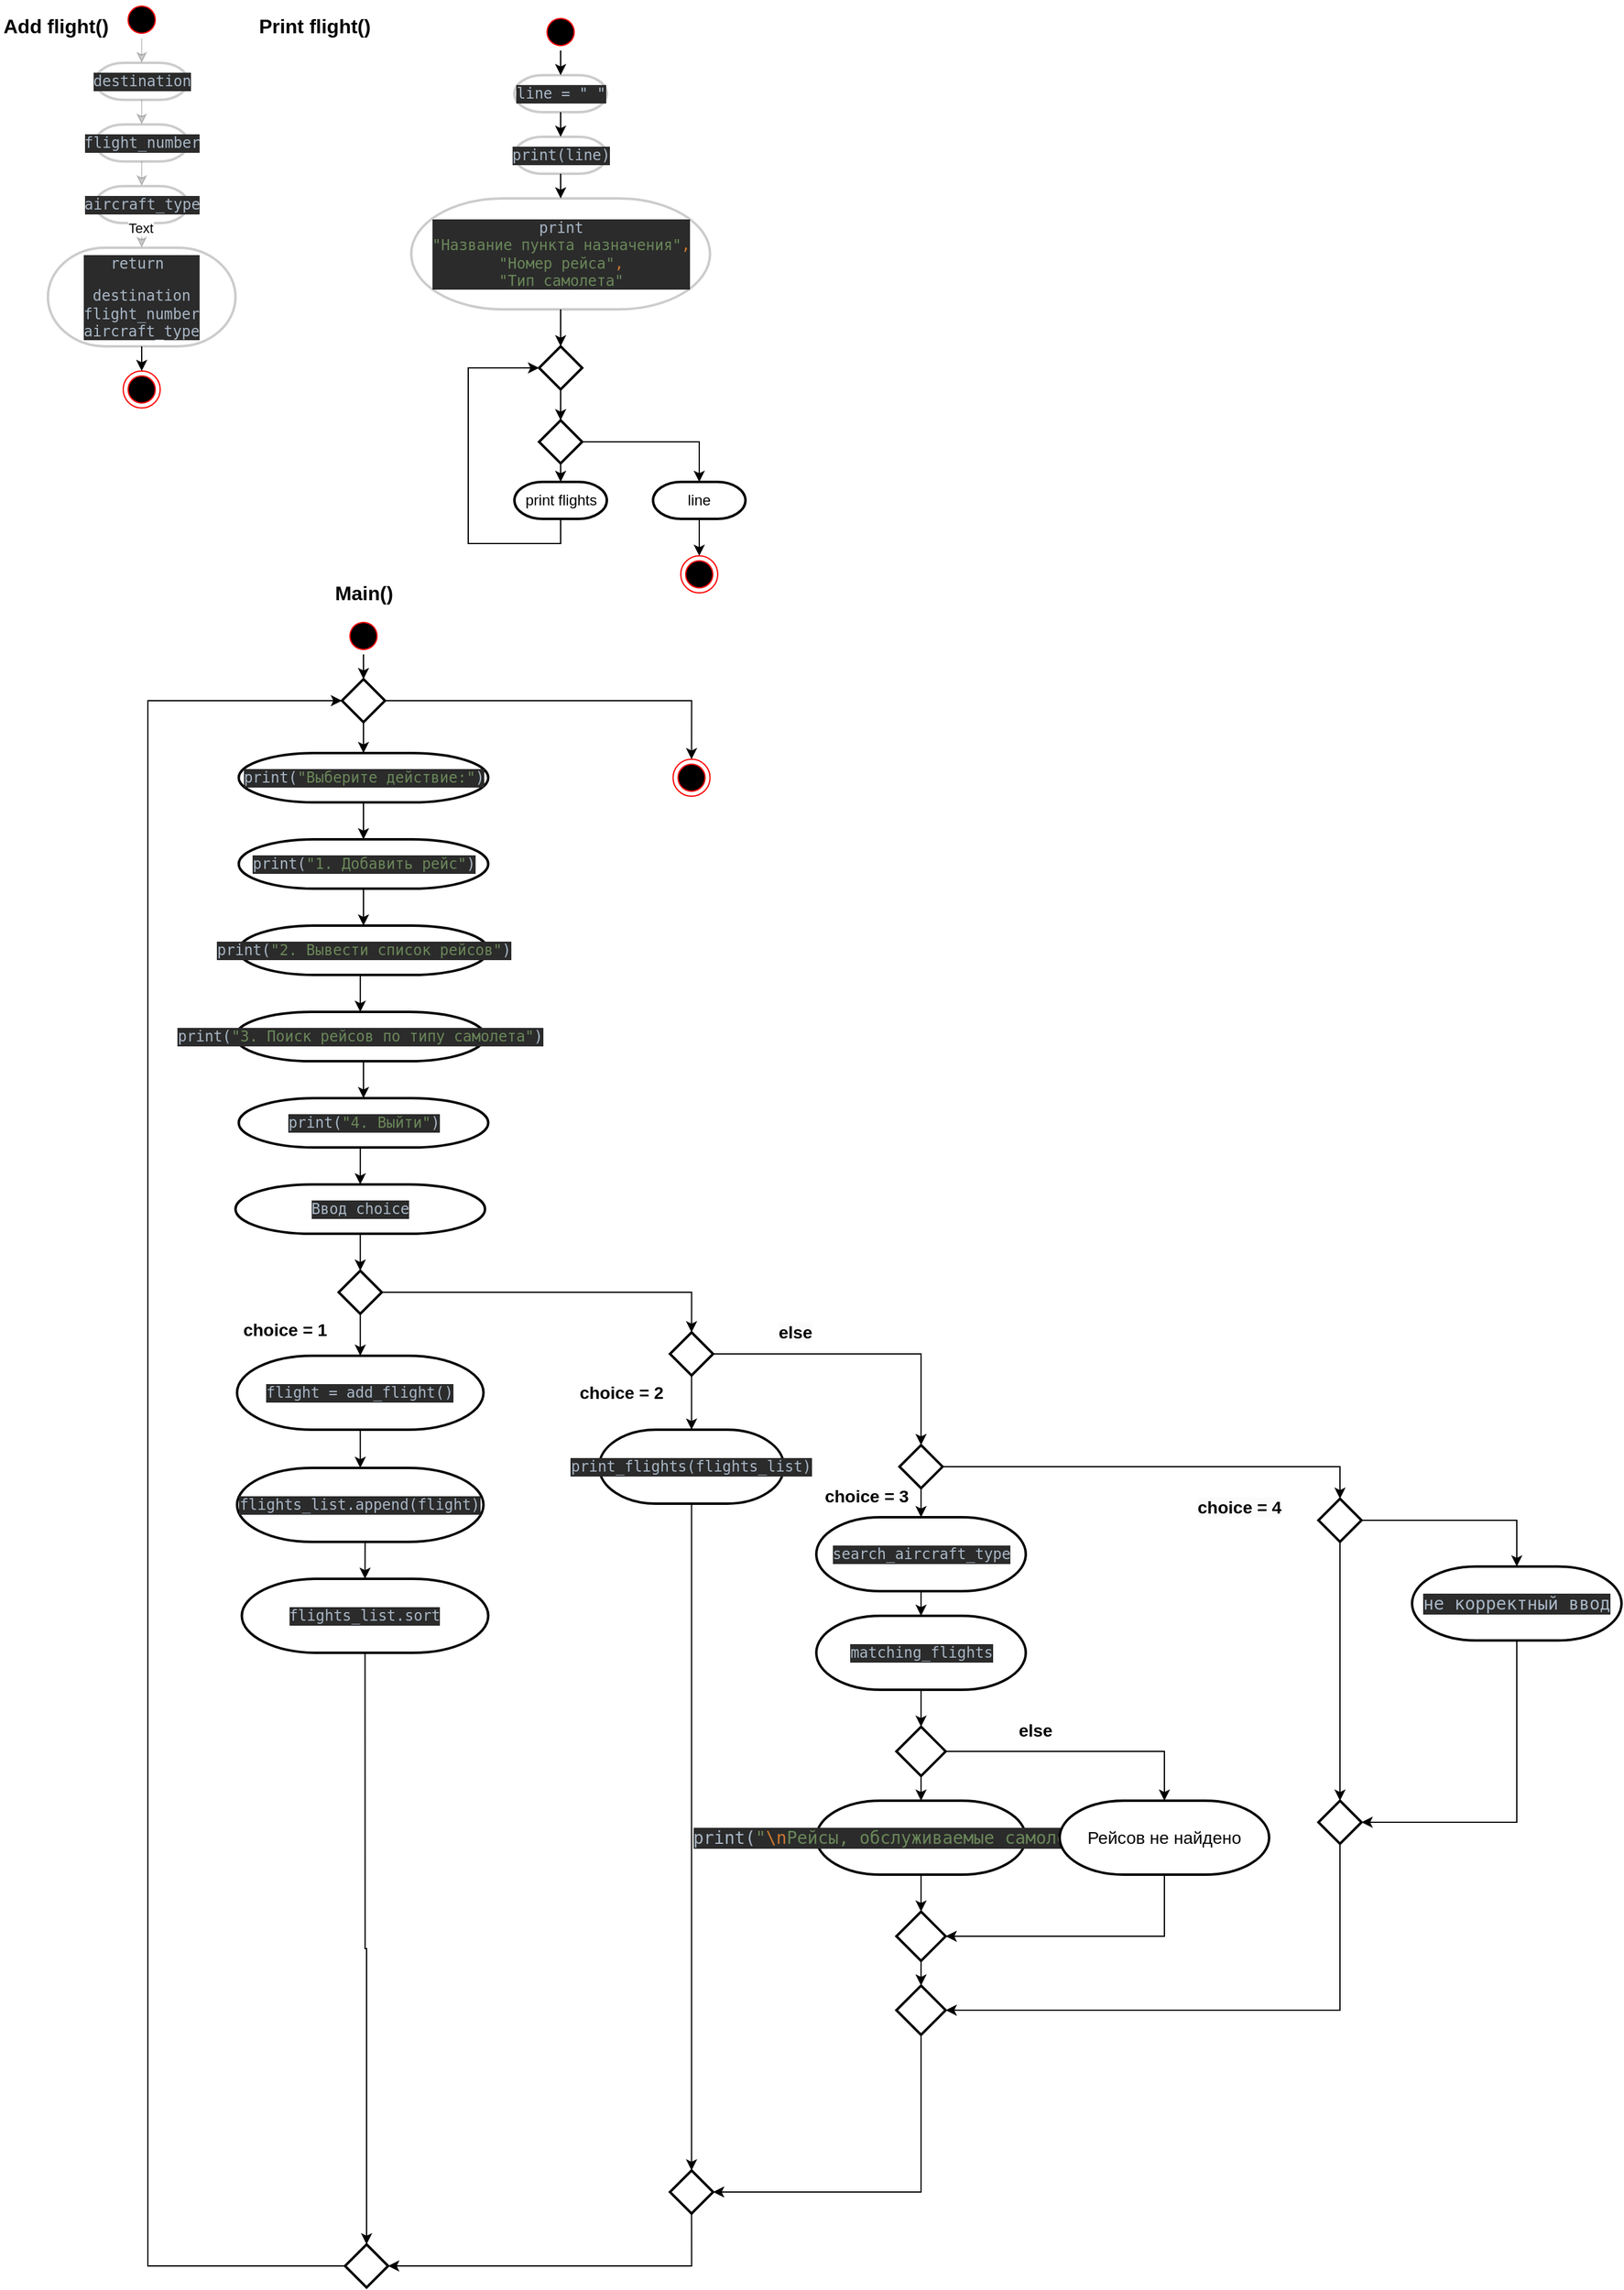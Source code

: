 <mxfile version="22.1.7" type="device">
  <diagram name="Страница — 1" id="RGuuhOLPze5geNlI02iR">
    <mxGraphModel dx="1603" dy="1957" grid="1" gridSize="10" guides="1" tooltips="1" connect="1" arrows="1" fold="1" page="1" pageScale="1" pageWidth="827" pageHeight="1169" math="0" shadow="0">
      <root>
        <mxCell id="0" />
        <mxCell id="1" parent="0" />
        <mxCell id="1J8COgdoGglpNRe98gTR-1" value="" style="ellipse;html=1;shape=startState;fillColor=#000000;strokeColor=#ff0000;" parent="1" vertex="1">
          <mxGeometry x="110.0" y="10" width="30" height="30" as="geometry" />
        </mxCell>
        <mxCell id="1J8COgdoGglpNRe98gTR-2" value="&lt;pre style=&quot;background-color:#2b2b2b;color:#a9b7c6;font-family:&#39;JetBrains Mono&#39;,monospace;font-size:9,8pt;&quot;&gt;destination&lt;/pre&gt;" style="strokeWidth=2;html=1;shape=mxgraph.flowchart.terminator;whiteSpace=wrap;opacity=20;" parent="1" vertex="1">
          <mxGeometry x="87.5" y="60" width="75" height="30" as="geometry" />
        </mxCell>
        <mxCell id="1J8COgdoGglpNRe98gTR-4" value="&lt;pre style=&quot;background-color:#2b2b2b;color:#a9b7c6;font-family:&#39;JetBrains Mono&#39;,monospace;font-size:9,8pt;&quot;&gt;flight_number&lt;/pre&gt;" style="strokeWidth=2;html=1;shape=mxgraph.flowchart.terminator;whiteSpace=wrap;opacity=20;" parent="1" vertex="1">
          <mxGeometry x="87.5" y="110" width="75" height="30" as="geometry" />
        </mxCell>
        <mxCell id="1J8COgdoGglpNRe98gTR-5" value="&lt;pre style=&quot;background-color:#2b2b2b;color:#a9b7c6;font-family:&#39;JetBrains Mono&#39;,monospace;font-size:9,8pt;&quot;&gt;aircraft_type&lt;/pre&gt;" style="strokeWidth=2;html=1;shape=mxgraph.flowchart.terminator;whiteSpace=wrap;opacity=20;" parent="1" vertex="1">
          <mxGeometry x="87.5" y="160" width="75" height="30" as="geometry" />
        </mxCell>
        <mxCell id="1J8COgdoGglpNRe98gTR-13" style="edgeStyle=orthogonalEdgeStyle;rounded=0;orthogonalLoop=1;jettySize=auto;html=1;exitX=0.5;exitY=1;exitDx=0;exitDy=0;exitPerimeter=0;entryX=0.5;entryY=0;entryDx=0;entryDy=0;" parent="1" source="1J8COgdoGglpNRe98gTR-7" target="1J8COgdoGglpNRe98gTR-12" edge="1">
          <mxGeometry relative="1" as="geometry" />
        </mxCell>
        <mxCell id="1J8COgdoGglpNRe98gTR-7" value="&lt;pre style=&quot;background-color:#2b2b2b;color:#a9b7c6;font-family:&#39;JetBrains Mono&#39;,monospace;font-size:9,8pt;&quot;&gt;&lt;pre style=&quot;font-family: &amp;quot;JetBrains Mono&amp;quot;, monospace;&quot;&gt;return &lt;/pre&gt;&lt;pre style=&quot;font-family: &amp;quot;JetBrains Mono&amp;quot;, monospace;&quot;&gt;destination&lt;br&gt;flight_number&lt;br&gt;aircraft_type&lt;/pre&gt;&lt;/pre&gt;" style="strokeWidth=2;html=1;shape=mxgraph.flowchart.terminator;whiteSpace=wrap;opacity=20;" parent="1" vertex="1">
          <mxGeometry x="48.88" y="210" width="152.25" height="80" as="geometry" />
        </mxCell>
        <mxCell id="1J8COgdoGglpNRe98gTR-8" style="edgeStyle=orthogonalEdgeStyle;rounded=0;orthogonalLoop=1;jettySize=auto;html=1;exitX=0.5;exitY=1;exitDx=0;exitDy=0;entryX=0.5;entryY=0;entryDx=0;entryDy=0;entryPerimeter=0;opacity=20;" parent="1" source="1J8COgdoGglpNRe98gTR-1" target="1J8COgdoGglpNRe98gTR-2" edge="1">
          <mxGeometry relative="1" as="geometry" />
        </mxCell>
        <mxCell id="1J8COgdoGglpNRe98gTR-9" style="edgeStyle=orthogonalEdgeStyle;rounded=0;orthogonalLoop=1;jettySize=auto;html=1;exitX=0.5;exitY=1;exitDx=0;exitDy=0;exitPerimeter=0;entryX=0.5;entryY=0;entryDx=0;entryDy=0;entryPerimeter=0;opacity=20;" parent="1" source="1J8COgdoGglpNRe98gTR-2" target="1J8COgdoGglpNRe98gTR-4" edge="1">
          <mxGeometry relative="1" as="geometry" />
        </mxCell>
        <mxCell id="1J8COgdoGglpNRe98gTR-10" style="edgeStyle=orthogonalEdgeStyle;rounded=0;orthogonalLoop=1;jettySize=auto;html=1;exitX=0.5;exitY=1;exitDx=0;exitDy=0;exitPerimeter=0;entryX=0.5;entryY=0;entryDx=0;entryDy=0;entryPerimeter=0;opacity=20;" parent="1" source="1J8COgdoGglpNRe98gTR-4" target="1J8COgdoGglpNRe98gTR-5" edge="1">
          <mxGeometry relative="1" as="geometry" />
        </mxCell>
        <mxCell id="1J8COgdoGglpNRe98gTR-11" style="edgeStyle=orthogonalEdgeStyle;rounded=0;orthogonalLoop=1;jettySize=auto;html=1;exitX=0.5;exitY=1;exitDx=0;exitDy=0;exitPerimeter=0;entryX=0.5;entryY=0;entryDx=0;entryDy=0;entryPerimeter=0;opacity=20;" parent="1" source="1J8COgdoGglpNRe98gTR-5" target="1J8COgdoGglpNRe98gTR-7" edge="1">
          <mxGeometry relative="1" as="geometry" />
        </mxCell>
        <mxCell id="1J8COgdoGglpNRe98gTR-41" value="Text" style="edgeLabel;html=1;align=center;verticalAlign=middle;resizable=0;points=[];" parent="1J8COgdoGglpNRe98gTR-11" vertex="1" connectable="0">
          <mxGeometry x="-0.55" y="-1" relative="1" as="geometry">
            <mxPoint y="-1" as="offset" />
          </mxGeometry>
        </mxCell>
        <mxCell id="1J8COgdoGglpNRe98gTR-12" value="" style="ellipse;html=1;shape=endState;fillColor=#000000;strokeColor=#ff0000;" parent="1" vertex="1">
          <mxGeometry x="110" y="310" width="30" height="30" as="geometry" />
        </mxCell>
        <mxCell id="1J8COgdoGglpNRe98gTR-14" value="&lt;font style=&quot;font-size: 16px;&quot;&gt;Add flight()&lt;/font&gt;" style="text;align=center;fontStyle=1;verticalAlign=middle;spacingLeft=3;spacingRight=3;strokeColor=none;rotatable=0;points=[[0,0.5],[1,0.5]];portConstraint=eastwest;html=1;" parent="1" vertex="1">
          <mxGeometry x="10" y="10" width="90" height="40" as="geometry" />
        </mxCell>
        <mxCell id="1J8COgdoGglpNRe98gTR-15" value="&lt;font style=&quot;font-size: 16px;&quot;&gt;Print flight()&lt;/font&gt;" style="text;align=center;fontStyle=1;verticalAlign=middle;spacingLeft=3;spacingRight=3;strokeColor=none;rotatable=0;points=[[0,0.5],[1,0.5]];portConstraint=eastwest;html=1;" parent="1" vertex="1">
          <mxGeometry x="220" y="10" width="90" height="40" as="geometry" />
        </mxCell>
        <mxCell id="1J8COgdoGglpNRe98gTR-16" value="" style="ellipse;html=1;shape=startState;fillColor=#000000;strokeColor=#ff0000;" parent="1" vertex="1">
          <mxGeometry x="450.0" y="20" width="30" height="30" as="geometry" />
        </mxCell>
        <mxCell id="1J8COgdoGglpNRe98gTR-17" value="&lt;pre style=&quot;background-color:#2b2b2b;color:#a9b7c6;font-family:&#39;JetBrains Mono&#39;,monospace;font-size:9,8pt;&quot;&gt;&lt;pre style=&quot;font-family: &amp;quot;JetBrains Mono&amp;quot;, monospace;&quot;&gt;line = &quot; &quot;&lt;/pre&gt;&lt;/pre&gt;" style="strokeWidth=2;html=1;shape=mxgraph.flowchart.terminator;whiteSpace=wrap;opacity=20;" parent="1" vertex="1">
          <mxGeometry x="427.5" y="70" width="75" height="30" as="geometry" />
        </mxCell>
        <mxCell id="1J8COgdoGglpNRe98gTR-20" value="&lt;pre style=&quot;background-color:#2b2b2b;color:#a9b7c6;font-family:&#39;JetBrains Mono&#39;,monospace;font-size:9,8pt;&quot;&gt;&lt;pre style=&quot;font-family: &amp;quot;JetBrains Mono&amp;quot;, monospace;&quot;&gt;print(line)&lt;/pre&gt;&lt;/pre&gt;" style="strokeWidth=2;html=1;shape=mxgraph.flowchart.terminator;whiteSpace=wrap;opacity=20;" parent="1" vertex="1">
          <mxGeometry x="427.5" y="120" width="75" height="30" as="geometry" />
        </mxCell>
        <mxCell id="1J8COgdoGglpNRe98gTR-23" value="&lt;pre style=&quot;background-color:#2b2b2b;color:#a9b7c6;font-family:&#39;JetBrains Mono&#39;,monospace;font-size:9,8pt;&quot;&gt;&lt;pre style=&quot;font-family: &amp;quot;JetBrains Mono&amp;quot;, monospace;&quot;&gt;print&lt;span style=&quot;color:#8888c6;&quot;&gt;&lt;br&gt;&lt;/span&gt;&lt;span style=&quot;color:#6a8759;&quot;&gt;&quot;Название пункта назначения&quot;&lt;/span&gt;&lt;span style=&quot;color:#cc7832;&quot;&gt;,&lt;br&gt;&lt;/span&gt;&lt;span style=&quot;color:#6a8759;&quot;&gt;&quot;Номер рейса&quot;&lt;/span&gt;&lt;span style=&quot;color:#cc7832;&quot;&gt;,&lt;br&gt;&lt;/span&gt;&lt;span style=&quot;color:#6a8759;&quot;&gt;&quot;Тип самолета&quot;&lt;/span&gt;&lt;/pre&gt;&lt;/pre&gt;" style="strokeWidth=2;html=1;shape=mxgraph.flowchart.terminator;whiteSpace=wrap;opacity=20;" parent="1" vertex="1">
          <mxGeometry x="343.75" y="170" width="242.5" height="90" as="geometry" />
        </mxCell>
        <mxCell id="1J8COgdoGglpNRe98gTR-24" style="edgeStyle=orthogonalEdgeStyle;rounded=0;orthogonalLoop=1;jettySize=auto;html=1;exitX=0.5;exitY=1;exitDx=0;exitDy=0;entryX=0.5;entryY=0;entryDx=0;entryDy=0;entryPerimeter=0;" parent="1" source="1J8COgdoGglpNRe98gTR-16" target="1J8COgdoGglpNRe98gTR-17" edge="1">
          <mxGeometry relative="1" as="geometry" />
        </mxCell>
        <mxCell id="1J8COgdoGglpNRe98gTR-25" style="edgeStyle=orthogonalEdgeStyle;rounded=0;orthogonalLoop=1;jettySize=auto;html=1;exitX=0.5;exitY=1;exitDx=0;exitDy=0;exitPerimeter=0;entryX=0.5;entryY=0;entryDx=0;entryDy=0;entryPerimeter=0;" parent="1" source="1J8COgdoGglpNRe98gTR-17" target="1J8COgdoGglpNRe98gTR-20" edge="1">
          <mxGeometry relative="1" as="geometry" />
        </mxCell>
        <mxCell id="1J8COgdoGglpNRe98gTR-26" style="edgeStyle=orthogonalEdgeStyle;rounded=0;orthogonalLoop=1;jettySize=auto;html=1;exitX=0.5;exitY=1;exitDx=0;exitDy=0;exitPerimeter=0;entryX=0.5;entryY=0;entryDx=0;entryDy=0;entryPerimeter=0;" parent="1" source="1J8COgdoGglpNRe98gTR-20" target="1J8COgdoGglpNRe98gTR-23" edge="1">
          <mxGeometry relative="1" as="geometry" />
        </mxCell>
        <mxCell id="1J8COgdoGglpNRe98gTR-27" value="" style="strokeWidth=2;html=1;shape=mxgraph.flowchart.decision;whiteSpace=wrap;" parent="1" vertex="1">
          <mxGeometry x="447.5" y="290" width="35" height="35" as="geometry" />
        </mxCell>
        <mxCell id="1J8COgdoGglpNRe98gTR-29" style="edgeStyle=orthogonalEdgeStyle;rounded=0;orthogonalLoop=1;jettySize=auto;html=1;exitX=0.5;exitY=1;exitDx=0;exitDy=0;exitPerimeter=0;entryX=0.5;entryY=0;entryDx=0;entryDy=0;entryPerimeter=0;" parent="1" source="1J8COgdoGglpNRe98gTR-23" target="1J8COgdoGglpNRe98gTR-27" edge="1">
          <mxGeometry relative="1" as="geometry" />
        </mxCell>
        <mxCell id="1J8COgdoGglpNRe98gTR-30" value="" style="strokeWidth=2;html=1;shape=mxgraph.flowchart.decision;whiteSpace=wrap;" parent="1" vertex="1">
          <mxGeometry x="447.5" y="350" width="35" height="35" as="geometry" />
        </mxCell>
        <mxCell id="1J8COgdoGglpNRe98gTR-31" style="edgeStyle=orthogonalEdgeStyle;rounded=0;orthogonalLoop=1;jettySize=auto;html=1;exitX=0.5;exitY=1;exitDx=0;exitDy=0;exitPerimeter=0;entryX=0.5;entryY=0;entryDx=0;entryDy=0;entryPerimeter=0;" parent="1" source="1J8COgdoGglpNRe98gTR-27" target="1J8COgdoGglpNRe98gTR-30" edge="1">
          <mxGeometry relative="1" as="geometry" />
        </mxCell>
        <mxCell id="1J8COgdoGglpNRe98gTR-32" value="print flights" style="strokeWidth=2;html=1;shape=mxgraph.flowchart.terminator;whiteSpace=wrap;" parent="1" vertex="1">
          <mxGeometry x="427.5" y="400" width="75" height="30" as="geometry" />
        </mxCell>
        <mxCell id="1J8COgdoGglpNRe98gTR-33" style="edgeStyle=orthogonalEdgeStyle;rounded=0;orthogonalLoop=1;jettySize=auto;html=1;exitX=0.5;exitY=1;exitDx=0;exitDy=0;exitPerimeter=0;entryX=0;entryY=0.5;entryDx=0;entryDy=0;entryPerimeter=0;" parent="1" source="1J8COgdoGglpNRe98gTR-32" target="1J8COgdoGglpNRe98gTR-27" edge="1">
          <mxGeometry relative="1" as="geometry">
            <Array as="points">
              <mxPoint x="465" y="450" />
              <mxPoint x="390" y="450" />
              <mxPoint x="390" y="308" />
            </Array>
          </mxGeometry>
        </mxCell>
        <mxCell id="1J8COgdoGglpNRe98gTR-34" style="edgeStyle=orthogonalEdgeStyle;rounded=0;orthogonalLoop=1;jettySize=auto;html=1;exitX=0.5;exitY=1;exitDx=0;exitDy=0;exitPerimeter=0;entryX=0.5;entryY=0;entryDx=0;entryDy=0;entryPerimeter=0;" parent="1" source="1J8COgdoGglpNRe98gTR-30" target="1J8COgdoGglpNRe98gTR-32" edge="1">
          <mxGeometry relative="1" as="geometry" />
        </mxCell>
        <mxCell id="1J8COgdoGglpNRe98gTR-38" style="edgeStyle=orthogonalEdgeStyle;rounded=0;orthogonalLoop=1;jettySize=auto;html=1;exitX=0.5;exitY=1;exitDx=0;exitDy=0;exitPerimeter=0;entryX=0.5;entryY=0;entryDx=0;entryDy=0;" parent="1" source="1J8COgdoGglpNRe98gTR-35" target="1J8COgdoGglpNRe98gTR-37" edge="1">
          <mxGeometry relative="1" as="geometry" />
        </mxCell>
        <mxCell id="1J8COgdoGglpNRe98gTR-35" value="line" style="strokeWidth=2;html=1;shape=mxgraph.flowchart.terminator;whiteSpace=wrap;" parent="1" vertex="1">
          <mxGeometry x="540" y="400" width="75" height="30" as="geometry" />
        </mxCell>
        <mxCell id="1J8COgdoGglpNRe98gTR-36" style="edgeStyle=orthogonalEdgeStyle;rounded=0;orthogonalLoop=1;jettySize=auto;html=1;exitX=1;exitY=0.5;exitDx=0;exitDy=0;exitPerimeter=0;entryX=0.5;entryY=0;entryDx=0;entryDy=0;entryPerimeter=0;" parent="1" source="1J8COgdoGglpNRe98gTR-30" target="1J8COgdoGglpNRe98gTR-35" edge="1">
          <mxGeometry relative="1" as="geometry" />
        </mxCell>
        <mxCell id="1J8COgdoGglpNRe98gTR-37" value="" style="ellipse;html=1;shape=endState;fillColor=#000000;strokeColor=#ff0000;" parent="1" vertex="1">
          <mxGeometry x="562.5" y="460" width="30" height="30" as="geometry" />
        </mxCell>
        <mxCell id="1J8COgdoGglpNRe98gTR-39" value="" style="ellipse;html=1;shape=startState;fillColor=#000000;strokeColor=#ff0000;" parent="1" vertex="1">
          <mxGeometry x="290.0" y="510" width="30" height="30" as="geometry" />
        </mxCell>
        <mxCell id="1J8COgdoGglpNRe98gTR-40" value="&lt;span style=&quot;font-size: 16px;&quot;&gt;Main()&lt;/span&gt;" style="text;align=center;fontStyle=1;verticalAlign=middle;spacingLeft=3;spacingRight=3;strokeColor=none;rotatable=0;points=[[0,0.5],[1,0.5]];portConstraint=eastwest;html=1;" parent="1" vertex="1">
          <mxGeometry x="260" y="470" width="90" height="40" as="geometry" />
        </mxCell>
        <mxCell id="m5MO_5p6KU7rz5Gvj3Ky-14" style="edgeStyle=orthogonalEdgeStyle;rounded=0;orthogonalLoop=1;jettySize=auto;html=1;exitX=1;exitY=0.5;exitDx=0;exitDy=0;exitPerimeter=0;entryX=0.5;entryY=0;entryDx=0;entryDy=0;" edge="1" parent="1" source="1J8COgdoGglpNRe98gTR-42" target="m5MO_5p6KU7rz5Gvj3Ky-13">
          <mxGeometry relative="1" as="geometry" />
        </mxCell>
        <mxCell id="1J8COgdoGglpNRe98gTR-42" value="" style="strokeWidth=2;html=1;shape=mxgraph.flowchart.decision;whiteSpace=wrap;" parent="1" vertex="1">
          <mxGeometry x="287.5" y="560" width="35" height="35" as="geometry" />
        </mxCell>
        <mxCell id="1J8COgdoGglpNRe98gTR-43" style="edgeStyle=orthogonalEdgeStyle;rounded=0;orthogonalLoop=1;jettySize=auto;html=1;exitX=0.5;exitY=1;exitDx=0;exitDy=0;entryX=0.5;entryY=0;entryDx=0;entryDy=0;entryPerimeter=0;" parent="1" source="1J8COgdoGglpNRe98gTR-39" target="1J8COgdoGglpNRe98gTR-42" edge="1">
          <mxGeometry relative="1" as="geometry" />
        </mxCell>
        <mxCell id="1J8COgdoGglpNRe98gTR-44" value="&lt;pre style=&quot;background-color:#2b2b2b;color:#a9b7c6;font-family:&#39;JetBrains Mono&#39;,monospace;font-size:9,8pt;&quot;&gt;print(&lt;span style=&quot;color:#6a8759;&quot;&gt;&quot;Выберите действие:&quot;&lt;/span&gt;)&lt;/pre&gt;" style="strokeWidth=2;html=1;shape=mxgraph.flowchart.terminator;whiteSpace=wrap;" parent="1" vertex="1">
          <mxGeometry x="203.75" y="620" width="202.5" height="40" as="geometry" />
        </mxCell>
        <mxCell id="1J8COgdoGglpNRe98gTR-45" style="edgeStyle=orthogonalEdgeStyle;rounded=0;orthogonalLoop=1;jettySize=auto;html=1;exitX=0.5;exitY=1;exitDx=0;exitDy=0;exitPerimeter=0;entryX=0.5;entryY=0;entryDx=0;entryDy=0;entryPerimeter=0;" parent="1" source="1J8COgdoGglpNRe98gTR-42" target="1J8COgdoGglpNRe98gTR-44" edge="1">
          <mxGeometry relative="1" as="geometry" />
        </mxCell>
        <mxCell id="1J8COgdoGglpNRe98gTR-48" value="&lt;pre style=&quot;background-color:#2b2b2b;color:#a9b7c6;font-family:&#39;JetBrains Mono&#39;,monospace;font-size:9,8pt;&quot;&gt;&lt;pre style=&quot;font-family: &amp;quot;JetBrains Mono&amp;quot;, monospace;&quot;&gt;print(&lt;span style=&quot;color:#6a8759;&quot;&gt;&quot;1. Добавить рейс&quot;&lt;/span&gt;)&lt;/pre&gt;&lt;/pre&gt;" style="strokeWidth=2;html=1;shape=mxgraph.flowchart.terminator;whiteSpace=wrap;" parent="1" vertex="1">
          <mxGeometry x="203.75" y="690" width="202.5" height="40" as="geometry" />
        </mxCell>
        <mxCell id="1J8COgdoGglpNRe98gTR-49" style="edgeStyle=orthogonalEdgeStyle;rounded=0;orthogonalLoop=1;jettySize=auto;html=1;exitX=0.5;exitY=1;exitDx=0;exitDy=0;exitPerimeter=0;entryX=0.5;entryY=0;entryDx=0;entryDy=0;entryPerimeter=0;" parent="1" source="1J8COgdoGglpNRe98gTR-44" target="1J8COgdoGglpNRe98gTR-48" edge="1">
          <mxGeometry relative="1" as="geometry" />
        </mxCell>
        <mxCell id="1J8COgdoGglpNRe98gTR-50" value="&lt;pre style=&quot;background-color:#2b2b2b;color:#a9b7c6;font-family:&#39;JetBrains Mono&#39;,monospace;font-size:9,8pt;&quot;&gt;&lt;pre style=&quot;font-family: &amp;quot;JetBrains Mono&amp;quot;, monospace;&quot;&gt;print(&lt;span style=&quot;color:#6a8759;&quot;&gt;&quot;2. Вывести список рейсов&quot;&lt;/span&gt;)&lt;/pre&gt;&lt;/pre&gt;" style="strokeWidth=2;html=1;shape=mxgraph.flowchart.terminator;whiteSpace=wrap;" parent="1" vertex="1">
          <mxGeometry x="203.75" y="760" width="202.5" height="40" as="geometry" />
        </mxCell>
        <mxCell id="1J8COgdoGglpNRe98gTR-53" value="&lt;pre style=&quot;background-color:#2b2b2b;color:#a9b7c6;font-family:&#39;JetBrains Mono&#39;,monospace;font-size:9,8pt;&quot;&gt;&lt;pre style=&quot;font-family: &amp;quot;JetBrains Mono&amp;quot;, monospace;&quot;&gt;print(&lt;span style=&quot;color:#6a8759;&quot;&gt;&quot;3. Поиск рейсов по типу самолета&quot;&lt;/span&gt;)&lt;/pre&gt;&lt;/pre&gt;" style="strokeWidth=2;html=1;shape=mxgraph.flowchart.terminator;whiteSpace=wrap;" parent="1" vertex="1">
          <mxGeometry x="201.13" y="830" width="202.5" height="40" as="geometry" />
        </mxCell>
        <mxCell id="1J8COgdoGglpNRe98gTR-55" value="&lt;pre style=&quot;background-color:#2b2b2b;color:#a9b7c6;font-family:&#39;JetBrains Mono&#39;,monospace;font-size:9,8pt;&quot;&gt;&lt;pre style=&quot;font-family: &amp;quot;JetBrains Mono&amp;quot;, monospace;&quot;&gt;print(&lt;span style=&quot;color:#6a8759;&quot;&gt;&quot;4. Выйти&quot;&lt;/span&gt;)&lt;/pre&gt;&lt;/pre&gt;" style="strokeWidth=2;html=1;shape=mxgraph.flowchart.terminator;whiteSpace=wrap;" parent="1" vertex="1">
          <mxGeometry x="203.75" y="900" width="202.5" height="40" as="geometry" />
        </mxCell>
        <mxCell id="1J8COgdoGglpNRe98gTR-58" value="&lt;pre style=&quot;background-color:#2b2b2b;color:#a9b7c6;font-family:&#39;JetBrains Mono&#39;,monospace;font-size:9,8pt;&quot;&gt;&lt;pre style=&quot;font-family: &amp;quot;JetBrains Mono&amp;quot;, monospace;&quot;&gt;Ввод choice&lt;/pre&gt;&lt;/pre&gt;" style="strokeWidth=2;html=1;shape=mxgraph.flowchart.terminator;whiteSpace=wrap;" parent="1" vertex="1">
          <mxGeometry x="201.13" y="970" width="202.5" height="40" as="geometry" />
        </mxCell>
        <mxCell id="1J8COgdoGglpNRe98gTR-59" value="" style="strokeWidth=2;html=1;shape=mxgraph.flowchart.decision;whiteSpace=wrap;" parent="1" vertex="1">
          <mxGeometry x="284.88" y="1040" width="35" height="35" as="geometry" />
        </mxCell>
        <mxCell id="1J8COgdoGglpNRe98gTR-60" style="edgeStyle=orthogonalEdgeStyle;rounded=0;orthogonalLoop=1;jettySize=auto;html=1;exitX=0.5;exitY=1;exitDx=0;exitDy=0;exitPerimeter=0;entryX=0.5;entryY=0;entryDx=0;entryDy=0;entryPerimeter=0;" parent="1" source="1J8COgdoGglpNRe98gTR-48" target="1J8COgdoGglpNRe98gTR-50" edge="1">
          <mxGeometry relative="1" as="geometry" />
        </mxCell>
        <mxCell id="1J8COgdoGglpNRe98gTR-61" style="edgeStyle=orthogonalEdgeStyle;rounded=0;orthogonalLoop=1;jettySize=auto;html=1;exitX=0.5;exitY=1;exitDx=0;exitDy=0;exitPerimeter=0;entryX=0.5;entryY=0;entryDx=0;entryDy=0;entryPerimeter=0;" parent="1" source="1J8COgdoGglpNRe98gTR-50" target="1J8COgdoGglpNRe98gTR-53" edge="1">
          <mxGeometry relative="1" as="geometry" />
        </mxCell>
        <mxCell id="1J8COgdoGglpNRe98gTR-62" style="edgeStyle=orthogonalEdgeStyle;rounded=0;orthogonalLoop=1;jettySize=auto;html=1;exitX=0.5;exitY=1;exitDx=0;exitDy=0;exitPerimeter=0;entryX=0.5;entryY=0;entryDx=0;entryDy=0;entryPerimeter=0;" parent="1" source="1J8COgdoGglpNRe98gTR-53" target="1J8COgdoGglpNRe98gTR-55" edge="1">
          <mxGeometry relative="1" as="geometry" />
        </mxCell>
        <mxCell id="1J8COgdoGglpNRe98gTR-63" style="edgeStyle=orthogonalEdgeStyle;rounded=0;orthogonalLoop=1;jettySize=auto;html=1;exitX=0.5;exitY=1;exitDx=0;exitDy=0;exitPerimeter=0;entryX=0.5;entryY=0;entryDx=0;entryDy=0;entryPerimeter=0;" parent="1" source="1J8COgdoGglpNRe98gTR-55" target="1J8COgdoGglpNRe98gTR-58" edge="1">
          <mxGeometry relative="1" as="geometry" />
        </mxCell>
        <mxCell id="m5MO_5p6KU7rz5Gvj3Ky-1" style="edgeStyle=orthogonalEdgeStyle;rounded=0;orthogonalLoop=1;jettySize=auto;html=1;exitX=0.5;exitY=1;exitDx=0;exitDy=0;exitPerimeter=0;entryX=0.5;entryY=0;entryDx=0;entryDy=0;entryPerimeter=0;" edge="1" parent="1" source="1J8COgdoGglpNRe98gTR-58" target="1J8COgdoGglpNRe98gTR-59">
          <mxGeometry relative="1" as="geometry" />
        </mxCell>
        <mxCell id="m5MO_5p6KU7rz5Gvj3Ky-2" value="&lt;pre style=&quot;background-color:#2b2b2b;color:#a9b7c6;font-family:&#39;JetBrains Mono&#39;,monospace;font-size:9,8pt;&quot;&gt;flight = add_flight()&lt;/pre&gt;" style="strokeWidth=2;html=1;shape=mxgraph.flowchart.terminator;whiteSpace=wrap;" vertex="1" parent="1">
          <mxGeometry x="202.38" y="1109" width="200" height="60" as="geometry" />
        </mxCell>
        <mxCell id="m5MO_5p6KU7rz5Gvj3Ky-4" style="edgeStyle=orthogonalEdgeStyle;rounded=0;orthogonalLoop=1;jettySize=auto;html=1;exitX=0.5;exitY=1;exitDx=0;exitDy=0;exitPerimeter=0;entryX=0.5;entryY=0;entryDx=0;entryDy=0;entryPerimeter=0;" edge="1" parent="1" source="1J8COgdoGglpNRe98gTR-59" target="m5MO_5p6KU7rz5Gvj3Ky-2">
          <mxGeometry relative="1" as="geometry" />
        </mxCell>
        <mxCell id="m5MO_5p6KU7rz5Gvj3Ky-5" value="&lt;pre style=&quot;background-color:#2b2b2b;color:#a9b7c6;font-family:&#39;JetBrains Mono&#39;,monospace;font-size:9,8pt;&quot;&gt;&lt;pre style=&quot;font-family: &amp;quot;JetBrains Mono&amp;quot;, monospace;&quot;&gt;flights_list.append(flight)&lt;/pre&gt;&lt;/pre&gt;" style="strokeWidth=2;html=1;shape=mxgraph.flowchart.terminator;whiteSpace=wrap;" vertex="1" parent="1">
          <mxGeometry x="202.38" y="1200" width="200" height="60" as="geometry" />
        </mxCell>
        <mxCell id="m5MO_5p6KU7rz5Gvj3Ky-7" value="&lt;pre style=&quot;background-color:#2b2b2b;color:#a9b7c6;font-family:&#39;JetBrains Mono&#39;,monospace;font-size:9,8pt;&quot;&gt;&lt;pre style=&quot;font-family: &amp;quot;JetBrains Mono&amp;quot;, monospace;&quot;&gt;flights_list.sort&lt;/pre&gt;&lt;/pre&gt;" style="strokeWidth=2;html=1;shape=mxgraph.flowchart.terminator;whiteSpace=wrap;" vertex="1" parent="1">
          <mxGeometry x="206.25" y="1290" width="200" height="60" as="geometry" />
        </mxCell>
        <mxCell id="m5MO_5p6KU7rz5Gvj3Ky-8" style="edgeStyle=orthogonalEdgeStyle;rounded=0;orthogonalLoop=1;jettySize=auto;html=1;exitX=0.5;exitY=1;exitDx=0;exitDy=0;exitPerimeter=0;entryX=0.5;entryY=0;entryDx=0;entryDy=0;entryPerimeter=0;" edge="1" parent="1" source="m5MO_5p6KU7rz5Gvj3Ky-2" target="m5MO_5p6KU7rz5Gvj3Ky-5">
          <mxGeometry relative="1" as="geometry" />
        </mxCell>
        <mxCell id="m5MO_5p6KU7rz5Gvj3Ky-9" style="edgeStyle=orthogonalEdgeStyle;rounded=0;orthogonalLoop=1;jettySize=auto;html=1;exitX=0.5;exitY=1;exitDx=0;exitDy=0;exitPerimeter=0;entryX=0.5;entryY=0;entryDx=0;entryDy=0;entryPerimeter=0;" edge="1" parent="1" source="m5MO_5p6KU7rz5Gvj3Ky-5" target="m5MO_5p6KU7rz5Gvj3Ky-7">
          <mxGeometry relative="1" as="geometry" />
        </mxCell>
        <mxCell id="m5MO_5p6KU7rz5Gvj3Ky-10" value="" style="strokeWidth=2;html=1;shape=mxgraph.flowchart.decision;whiteSpace=wrap;" vertex="1" parent="1">
          <mxGeometry x="290" y="1830" width="35" height="35" as="geometry" />
        </mxCell>
        <mxCell id="m5MO_5p6KU7rz5Gvj3Ky-11" style="edgeStyle=orthogonalEdgeStyle;rounded=0;orthogonalLoop=1;jettySize=auto;html=1;exitX=0.5;exitY=1;exitDx=0;exitDy=0;exitPerimeter=0;entryX=0.5;entryY=0;entryDx=0;entryDy=0;entryPerimeter=0;" edge="1" parent="1" source="m5MO_5p6KU7rz5Gvj3Ky-7" target="m5MO_5p6KU7rz5Gvj3Ky-10">
          <mxGeometry relative="1" as="geometry" />
        </mxCell>
        <mxCell id="m5MO_5p6KU7rz5Gvj3Ky-12" style="edgeStyle=orthogonalEdgeStyle;rounded=0;orthogonalLoop=1;jettySize=auto;html=1;exitX=0;exitY=0.5;exitDx=0;exitDy=0;exitPerimeter=0;entryX=0;entryY=0.5;entryDx=0;entryDy=0;entryPerimeter=0;" edge="1" parent="1" source="m5MO_5p6KU7rz5Gvj3Ky-10" target="1J8COgdoGglpNRe98gTR-42">
          <mxGeometry relative="1" as="geometry">
            <Array as="points">
              <mxPoint x="130" y="1848" />
              <mxPoint x="130" y="578" />
            </Array>
          </mxGeometry>
        </mxCell>
        <mxCell id="m5MO_5p6KU7rz5Gvj3Ky-13" value="" style="ellipse;html=1;shape=endState;fillColor=#000000;strokeColor=#ff0000;" vertex="1" parent="1">
          <mxGeometry x="556.25" y="625" width="30" height="30" as="geometry" />
        </mxCell>
        <mxCell id="m5MO_5p6KU7rz5Gvj3Ky-15" value="" style="strokeWidth=2;html=1;shape=mxgraph.flowchart.decision;whiteSpace=wrap;" vertex="1" parent="1">
          <mxGeometry x="553.75" y="1770" width="35" height="35" as="geometry" />
        </mxCell>
        <mxCell id="m5MO_5p6KU7rz5Gvj3Ky-16" value="" style="strokeWidth=2;html=1;shape=mxgraph.flowchart.decision;whiteSpace=wrap;" vertex="1" parent="1">
          <mxGeometry x="553.75" y="1090" width="35" height="35" as="geometry" />
        </mxCell>
        <mxCell id="m5MO_5p6KU7rz5Gvj3Ky-17" style="edgeStyle=orthogonalEdgeStyle;rounded=0;orthogonalLoop=1;jettySize=auto;html=1;exitX=1;exitY=0.5;exitDx=0;exitDy=0;exitPerimeter=0;entryX=0.5;entryY=0;entryDx=0;entryDy=0;entryPerimeter=0;" edge="1" parent="1" source="1J8COgdoGglpNRe98gTR-59" target="m5MO_5p6KU7rz5Gvj3Ky-16">
          <mxGeometry relative="1" as="geometry" />
        </mxCell>
        <mxCell id="m5MO_5p6KU7rz5Gvj3Ky-18" value="&lt;font style=&quot;font-size: 14px;&quot;&gt;choice = 1&lt;/font&gt;" style="text;align=center;fontStyle=1;verticalAlign=middle;spacingLeft=3;spacingRight=3;strokeColor=none;rotatable=0;points=[[0,0.5],[1,0.5]];portConstraint=eastwest;html=1;" vertex="1" parent="1">
          <mxGeometry x="201.13" y="1075" width="80" height="26" as="geometry" />
        </mxCell>
        <mxCell id="m5MO_5p6KU7rz5Gvj3Ky-19" value="&lt;pre style=&quot;background-color:#2b2b2b;color:#a9b7c6;font-family:&#39;JetBrains Mono&#39;,monospace;font-size:9,8pt;&quot;&gt;print_flights(flights_list)&lt;/pre&gt;" style="strokeWidth=2;html=1;shape=mxgraph.flowchart.terminator;whiteSpace=wrap;" vertex="1" parent="1">
          <mxGeometry x="496.25" y="1169" width="150" height="60" as="geometry" />
        </mxCell>
        <mxCell id="m5MO_5p6KU7rz5Gvj3Ky-20" style="edgeStyle=orthogonalEdgeStyle;rounded=0;orthogonalLoop=1;jettySize=auto;html=1;exitX=0.5;exitY=1;exitDx=0;exitDy=0;exitPerimeter=0;entryX=0.5;entryY=0;entryDx=0;entryDy=0;entryPerimeter=0;" edge="1" parent="1" source="m5MO_5p6KU7rz5Gvj3Ky-16" target="m5MO_5p6KU7rz5Gvj3Ky-19">
          <mxGeometry relative="1" as="geometry" />
        </mxCell>
        <mxCell id="m5MO_5p6KU7rz5Gvj3Ky-22" style="edgeStyle=orthogonalEdgeStyle;rounded=0;orthogonalLoop=1;jettySize=auto;html=1;exitX=0.5;exitY=1;exitDx=0;exitDy=0;exitPerimeter=0;entryX=0.5;entryY=0;entryDx=0;entryDy=0;entryPerimeter=0;" edge="1" parent="1" source="m5MO_5p6KU7rz5Gvj3Ky-19" target="m5MO_5p6KU7rz5Gvj3Ky-15">
          <mxGeometry relative="1" as="geometry" />
        </mxCell>
        <mxCell id="m5MO_5p6KU7rz5Gvj3Ky-23" style="edgeStyle=orthogonalEdgeStyle;rounded=0;orthogonalLoop=1;jettySize=auto;html=1;exitX=0.5;exitY=1;exitDx=0;exitDy=0;exitPerimeter=0;entryX=1;entryY=0.5;entryDx=0;entryDy=0;entryPerimeter=0;" edge="1" parent="1" source="m5MO_5p6KU7rz5Gvj3Ky-15" target="m5MO_5p6KU7rz5Gvj3Ky-10">
          <mxGeometry relative="1" as="geometry" />
        </mxCell>
        <mxCell id="m5MO_5p6KU7rz5Gvj3Ky-24" value="&lt;font style=&quot;font-size: 14px;&quot;&gt;choice = 2&lt;/font&gt;" style="text;align=center;fontStyle=1;verticalAlign=middle;spacingLeft=3;spacingRight=3;strokeColor=none;rotatable=0;points=[[0,0.5],[1,0.5]];portConstraint=eastwest;html=1;" vertex="1" parent="1">
          <mxGeometry x="473.75" y="1126" width="80" height="26" as="geometry" />
        </mxCell>
        <mxCell id="m5MO_5p6KU7rz5Gvj3Ky-25" value="" style="strokeWidth=2;html=1;shape=mxgraph.flowchart.decision;whiteSpace=wrap;" vertex="1" parent="1">
          <mxGeometry x="740" y="1181.5" width="35" height="35" as="geometry" />
        </mxCell>
        <mxCell id="m5MO_5p6KU7rz5Gvj3Ky-26" style="edgeStyle=orthogonalEdgeStyle;rounded=0;orthogonalLoop=1;jettySize=auto;html=1;exitX=1;exitY=0.5;exitDx=0;exitDy=0;exitPerimeter=0;entryX=0.5;entryY=0;entryDx=0;entryDy=0;entryPerimeter=0;" edge="1" parent="1" source="m5MO_5p6KU7rz5Gvj3Ky-16" target="m5MO_5p6KU7rz5Gvj3Ky-25">
          <mxGeometry relative="1" as="geometry" />
        </mxCell>
        <mxCell id="m5MO_5p6KU7rz5Gvj3Ky-27" value="&lt;pre style=&quot;background-color:#2b2b2b;color:#a9b7c6;font-family:&#39;JetBrains Mono&#39;,monospace;font-size:9,8pt;&quot;&gt;search_aircraft_type&lt;/pre&gt;" style="strokeWidth=2;html=1;shape=mxgraph.flowchart.terminator;whiteSpace=wrap;" vertex="1" parent="1">
          <mxGeometry x="672.5" y="1240" width="170" height="60" as="geometry" />
        </mxCell>
        <mxCell id="m5MO_5p6KU7rz5Gvj3Ky-28" style="edgeStyle=orthogonalEdgeStyle;rounded=0;orthogonalLoop=1;jettySize=auto;html=1;exitX=0.5;exitY=1;exitDx=0;exitDy=0;exitPerimeter=0;entryX=0.5;entryY=0;entryDx=0;entryDy=0;entryPerimeter=0;" edge="1" parent="1" source="m5MO_5p6KU7rz5Gvj3Ky-25" target="m5MO_5p6KU7rz5Gvj3Ky-27">
          <mxGeometry relative="1" as="geometry" />
        </mxCell>
        <mxCell id="m5MO_5p6KU7rz5Gvj3Ky-29" value="&lt;font style=&quot;font-size: 14px;&quot;&gt;choice = 3&lt;/font&gt;" style="text;align=center;fontStyle=1;verticalAlign=middle;spacingLeft=3;spacingRight=3;strokeColor=none;rotatable=0;points=[[0,0.5],[1,0.5]];portConstraint=eastwest;html=1;" vertex="1" parent="1">
          <mxGeometry x="672.5" y="1210" width="80" height="26" as="geometry" />
        </mxCell>
        <mxCell id="m5MO_5p6KU7rz5Gvj3Ky-30" value="&lt;pre style=&quot;background-color:#2b2b2b;color:#a9b7c6;font-family:&#39;JetBrains Mono&#39;,monospace;font-size:9,8pt;&quot;&gt;&lt;pre style=&quot;font-family: &amp;quot;JetBrains Mono&amp;quot;, monospace;&quot;&gt;matching_flights&lt;/pre&gt;&lt;/pre&gt;" style="strokeWidth=2;html=1;shape=mxgraph.flowchart.terminator;whiteSpace=wrap;" vertex="1" parent="1">
          <mxGeometry x="672.5" y="1320" width="170" height="60" as="geometry" />
        </mxCell>
        <mxCell id="m5MO_5p6KU7rz5Gvj3Ky-31" style="edgeStyle=orthogonalEdgeStyle;rounded=0;orthogonalLoop=1;jettySize=auto;html=1;exitX=0.5;exitY=1;exitDx=0;exitDy=0;exitPerimeter=0;entryX=0.5;entryY=0;entryDx=0;entryDy=0;entryPerimeter=0;" edge="1" parent="1" source="m5MO_5p6KU7rz5Gvj3Ky-27" target="m5MO_5p6KU7rz5Gvj3Ky-30">
          <mxGeometry relative="1" as="geometry" />
        </mxCell>
        <mxCell id="m5MO_5p6KU7rz5Gvj3Ky-32" value="" style="strokeWidth=2;html=1;shape=mxgraph.flowchart.decision;whiteSpace=wrap;" vertex="1" parent="1">
          <mxGeometry x="737.5" y="1410" width="40" height="40" as="geometry" />
        </mxCell>
        <mxCell id="m5MO_5p6KU7rz5Gvj3Ky-33" style="edgeStyle=orthogonalEdgeStyle;rounded=0;orthogonalLoop=1;jettySize=auto;html=1;exitX=0.5;exitY=1;exitDx=0;exitDy=0;exitPerimeter=0;entryX=0.5;entryY=0;entryDx=0;entryDy=0;entryPerimeter=0;" edge="1" parent="1" source="m5MO_5p6KU7rz5Gvj3Ky-30" target="m5MO_5p6KU7rz5Gvj3Ky-32">
          <mxGeometry relative="1" as="geometry" />
        </mxCell>
        <mxCell id="m5MO_5p6KU7rz5Gvj3Ky-34" value="&lt;pre style=&quot;background-color:#2b2b2b;color:#a9b7c6;font-family:&#39;JetBrains Mono&#39;,monospace;font-size:9,8pt;&quot;&gt;&lt;pre style=&quot;font-family: &amp;quot;JetBrains Mono&amp;quot;, monospace;&quot;&gt;&lt;font style=&quot;font-size: 14px;&quot;&gt;print(&lt;span style=&quot;color:#6a8759;&quot;&gt;&quot;&lt;/span&gt;&lt;span style=&quot;color:#cc7832;&quot;&gt;\n&lt;/span&gt;&lt;span style=&quot;color:#6a8759;&quot;&gt;Рейсы, обслуживаемые самолетом типа&lt;/span&gt;&lt;/font&gt;&lt;/pre&gt;&lt;/pre&gt;" style="strokeWidth=2;html=1;shape=mxgraph.flowchart.terminator;whiteSpace=wrap;" vertex="1" parent="1">
          <mxGeometry x="672.5" y="1470" width="170" height="60" as="geometry" />
        </mxCell>
        <mxCell id="m5MO_5p6KU7rz5Gvj3Ky-35" style="edgeStyle=orthogonalEdgeStyle;rounded=0;orthogonalLoop=1;jettySize=auto;html=1;exitX=0.5;exitY=1;exitDx=0;exitDy=0;exitPerimeter=0;" edge="1" parent="1" source="m5MO_5p6KU7rz5Gvj3Ky-32" target="m5MO_5p6KU7rz5Gvj3Ky-32">
          <mxGeometry relative="1" as="geometry" />
        </mxCell>
        <mxCell id="m5MO_5p6KU7rz5Gvj3Ky-36" style="edgeStyle=orthogonalEdgeStyle;rounded=0;orthogonalLoop=1;jettySize=auto;html=1;exitX=0.5;exitY=1;exitDx=0;exitDy=0;exitPerimeter=0;entryX=0.5;entryY=0;entryDx=0;entryDy=0;entryPerimeter=0;" edge="1" parent="1" source="m5MO_5p6KU7rz5Gvj3Ky-32" target="m5MO_5p6KU7rz5Gvj3Ky-34">
          <mxGeometry relative="1" as="geometry" />
        </mxCell>
        <mxCell id="m5MO_5p6KU7rz5Gvj3Ky-37" value="" style="strokeWidth=2;html=1;shape=mxgraph.flowchart.decision;whiteSpace=wrap;" vertex="1" parent="1">
          <mxGeometry x="737.5" y="1560" width="40" height="40" as="geometry" />
        </mxCell>
        <mxCell id="m5MO_5p6KU7rz5Gvj3Ky-38" style="edgeStyle=orthogonalEdgeStyle;rounded=0;orthogonalLoop=1;jettySize=auto;html=1;exitX=0.5;exitY=1;exitDx=0;exitDy=0;exitPerimeter=0;entryX=0.5;entryY=0;entryDx=0;entryDy=0;entryPerimeter=0;" edge="1" parent="1" source="m5MO_5p6KU7rz5Gvj3Ky-34" target="m5MO_5p6KU7rz5Gvj3Ky-37">
          <mxGeometry relative="1" as="geometry" />
        </mxCell>
        <mxCell id="m5MO_5p6KU7rz5Gvj3Ky-40" style="edgeStyle=orthogonalEdgeStyle;rounded=0;orthogonalLoop=1;jettySize=auto;html=1;exitX=0.5;exitY=1;exitDx=0;exitDy=0;exitPerimeter=0;entryX=0.5;entryY=0;entryDx=0;entryDy=0;entryPerimeter=0;" edge="1" parent="1" source="m5MO_5p6KU7rz5Gvj3Ky-37">
          <mxGeometry relative="1" as="geometry">
            <mxPoint x="757.5" y="1620" as="targetPoint" />
          </mxGeometry>
        </mxCell>
        <mxCell id="m5MO_5p6KU7rz5Gvj3Ky-41" value="" style="strokeWidth=2;html=1;shape=mxgraph.flowchart.decision;whiteSpace=wrap;" vertex="1" parent="1">
          <mxGeometry x="737.5" y="1620" width="40" height="40" as="geometry" />
        </mxCell>
        <mxCell id="m5MO_5p6KU7rz5Gvj3Ky-42" style="edgeStyle=orthogonalEdgeStyle;rounded=0;orthogonalLoop=1;jettySize=auto;html=1;exitX=0.5;exitY=1;exitDx=0;exitDy=0;exitPerimeter=0;entryX=1;entryY=0.5;entryDx=0;entryDy=0;entryPerimeter=0;" edge="1" parent="1" source="m5MO_5p6KU7rz5Gvj3Ky-41" target="m5MO_5p6KU7rz5Gvj3Ky-15">
          <mxGeometry relative="1" as="geometry" />
        </mxCell>
        <mxCell id="m5MO_5p6KU7rz5Gvj3Ky-43" value="&lt;font style=&quot;font-size: 14px;&quot;&gt;Рейсов не найдено&lt;/font&gt;" style="strokeWidth=2;html=1;shape=mxgraph.flowchart.terminator;whiteSpace=wrap;" vertex="1" parent="1">
          <mxGeometry x="870" y="1470" width="170" height="60" as="geometry" />
        </mxCell>
        <mxCell id="m5MO_5p6KU7rz5Gvj3Ky-44" style="edgeStyle=orthogonalEdgeStyle;rounded=0;orthogonalLoop=1;jettySize=auto;html=1;exitX=1;exitY=0.5;exitDx=0;exitDy=0;exitPerimeter=0;entryX=0.5;entryY=0;entryDx=0;entryDy=0;entryPerimeter=0;" edge="1" parent="1" source="m5MO_5p6KU7rz5Gvj3Ky-32" target="m5MO_5p6KU7rz5Gvj3Ky-43">
          <mxGeometry relative="1" as="geometry" />
        </mxCell>
        <mxCell id="m5MO_5p6KU7rz5Gvj3Ky-45" style="edgeStyle=orthogonalEdgeStyle;rounded=0;orthogonalLoop=1;jettySize=auto;html=1;exitX=0.5;exitY=1;exitDx=0;exitDy=0;exitPerimeter=0;entryX=1;entryY=0.5;entryDx=0;entryDy=0;entryPerimeter=0;" edge="1" parent="1" source="m5MO_5p6KU7rz5Gvj3Ky-43" target="m5MO_5p6KU7rz5Gvj3Ky-37">
          <mxGeometry relative="1" as="geometry" />
        </mxCell>
        <mxCell id="m5MO_5p6KU7rz5Gvj3Ky-46" value="&lt;font style=&quot;font-size: 14px;&quot;&gt;else&lt;/font&gt;" style="text;align=center;fontStyle=1;verticalAlign=middle;spacingLeft=3;spacingRight=3;strokeColor=none;rotatable=0;points=[[0,0.5],[1,0.5]];portConstraint=eastwest;html=1;" vertex="1" parent="1">
          <mxGeometry x="810" y="1400" width="80" height="26" as="geometry" />
        </mxCell>
        <mxCell id="m5MO_5p6KU7rz5Gvj3Ky-47" value="&lt;span style=&quot;color: rgb(0, 0, 0); font-family: Helvetica; font-size: 14px; font-style: normal; font-variant-ligatures: normal; font-variant-caps: normal; font-weight: 700; letter-spacing: normal; orphans: 2; text-align: center; text-indent: 0px; text-transform: none; widows: 2; word-spacing: 0px; -webkit-text-stroke-width: 0px; background-color: rgb(251, 251, 251); text-decoration-thickness: initial; text-decoration-style: initial; text-decoration-color: initial; float: none; display: inline !important;&quot;&gt;else&lt;/span&gt;" style="text;whiteSpace=wrap;html=1;" vertex="1" parent="1">
          <mxGeometry x="640" y="1075" width="60" height="40" as="geometry" />
        </mxCell>
        <mxCell id="m5MO_5p6KU7rz5Gvj3Ky-49" value="" style="strokeWidth=2;html=1;shape=mxgraph.flowchart.decision;whiteSpace=wrap;" vertex="1" parent="1">
          <mxGeometry x="1080" y="1225" width="35" height="35" as="geometry" />
        </mxCell>
        <mxCell id="m5MO_5p6KU7rz5Gvj3Ky-50" style="edgeStyle=orthogonalEdgeStyle;rounded=0;orthogonalLoop=1;jettySize=auto;html=1;exitX=1;exitY=0.5;exitDx=0;exitDy=0;exitPerimeter=0;entryX=0.5;entryY=0;entryDx=0;entryDy=0;entryPerimeter=0;" edge="1" parent="1" source="m5MO_5p6KU7rz5Gvj3Ky-25" target="m5MO_5p6KU7rz5Gvj3Ky-49">
          <mxGeometry relative="1" as="geometry" />
        </mxCell>
        <mxCell id="m5MO_5p6KU7rz5Gvj3Ky-51" value="" style="strokeWidth=2;html=1;shape=mxgraph.flowchart.decision;whiteSpace=wrap;" vertex="1" parent="1">
          <mxGeometry x="1080" y="1470" width="35" height="35" as="geometry" />
        </mxCell>
        <mxCell id="m5MO_5p6KU7rz5Gvj3Ky-52" style="edgeStyle=orthogonalEdgeStyle;rounded=0;orthogonalLoop=1;jettySize=auto;html=1;exitX=0.5;exitY=1;exitDx=0;exitDy=0;exitPerimeter=0;entryX=1;entryY=0.5;entryDx=0;entryDy=0;entryPerimeter=0;" edge="1" parent="1" source="m5MO_5p6KU7rz5Gvj3Ky-51" target="m5MO_5p6KU7rz5Gvj3Ky-41">
          <mxGeometry relative="1" as="geometry" />
        </mxCell>
        <mxCell id="m5MO_5p6KU7rz5Gvj3Ky-53" value="&lt;span style=&quot;color: rgb(0, 0, 0); font-family: Helvetica; font-size: 14px; font-style: normal; font-variant-ligatures: normal; font-variant-caps: normal; font-weight: 700; letter-spacing: normal; orphans: 2; text-align: center; text-indent: 0px; text-transform: none; widows: 2; word-spacing: 0px; -webkit-text-stroke-width: 0px; background-color: rgb(251, 251, 251); text-decoration-thickness: initial; text-decoration-style: initial; text-decoration-color: initial; float: none; display: inline !important;&quot;&gt;choice = 4&lt;/span&gt;" style="text;whiteSpace=wrap;html=1;" vertex="1" parent="1">
          <mxGeometry x="980" y="1216.5" width="100" height="40" as="geometry" />
        </mxCell>
        <mxCell id="m5MO_5p6KU7rz5Gvj3Ky-54" value="&lt;pre style=&quot;background-color:#2b2b2b;color:#a9b7c6;font-family:&#39;JetBrains Mono&#39;,monospace;font-size:9,8pt;&quot;&gt;&lt;font style=&quot;font-size: 14px;&quot;&gt;не корректный ввод&lt;/font&gt;&lt;/pre&gt;" style="strokeWidth=2;html=1;shape=mxgraph.flowchart.terminator;whiteSpace=wrap;" vertex="1" parent="1">
          <mxGeometry x="1156" y="1280" width="170" height="60" as="geometry" />
        </mxCell>
        <mxCell id="m5MO_5p6KU7rz5Gvj3Ky-56" style="edgeStyle=orthogonalEdgeStyle;rounded=0;orthogonalLoop=1;jettySize=auto;html=1;exitX=0.5;exitY=1;exitDx=0;exitDy=0;exitPerimeter=0;entryX=0.5;entryY=0;entryDx=0;entryDy=0;entryPerimeter=0;" edge="1" parent="1" source="m5MO_5p6KU7rz5Gvj3Ky-49" target="m5MO_5p6KU7rz5Gvj3Ky-51">
          <mxGeometry relative="1" as="geometry" />
        </mxCell>
        <mxCell id="m5MO_5p6KU7rz5Gvj3Ky-57" style="edgeStyle=orthogonalEdgeStyle;rounded=0;orthogonalLoop=1;jettySize=auto;html=1;exitX=1;exitY=0.5;exitDx=0;exitDy=0;exitPerimeter=0;entryX=0.5;entryY=0;entryDx=0;entryDy=0;entryPerimeter=0;" edge="1" parent="1" source="m5MO_5p6KU7rz5Gvj3Ky-49" target="m5MO_5p6KU7rz5Gvj3Ky-54">
          <mxGeometry relative="1" as="geometry" />
        </mxCell>
        <mxCell id="m5MO_5p6KU7rz5Gvj3Ky-58" style="edgeStyle=orthogonalEdgeStyle;rounded=0;orthogonalLoop=1;jettySize=auto;html=1;exitX=0.5;exitY=1;exitDx=0;exitDy=0;exitPerimeter=0;entryX=1;entryY=0.5;entryDx=0;entryDy=0;entryPerimeter=0;" edge="1" parent="1" source="m5MO_5p6KU7rz5Gvj3Ky-54" target="m5MO_5p6KU7rz5Gvj3Ky-51">
          <mxGeometry relative="1" as="geometry" />
        </mxCell>
      </root>
    </mxGraphModel>
  </diagram>
</mxfile>
